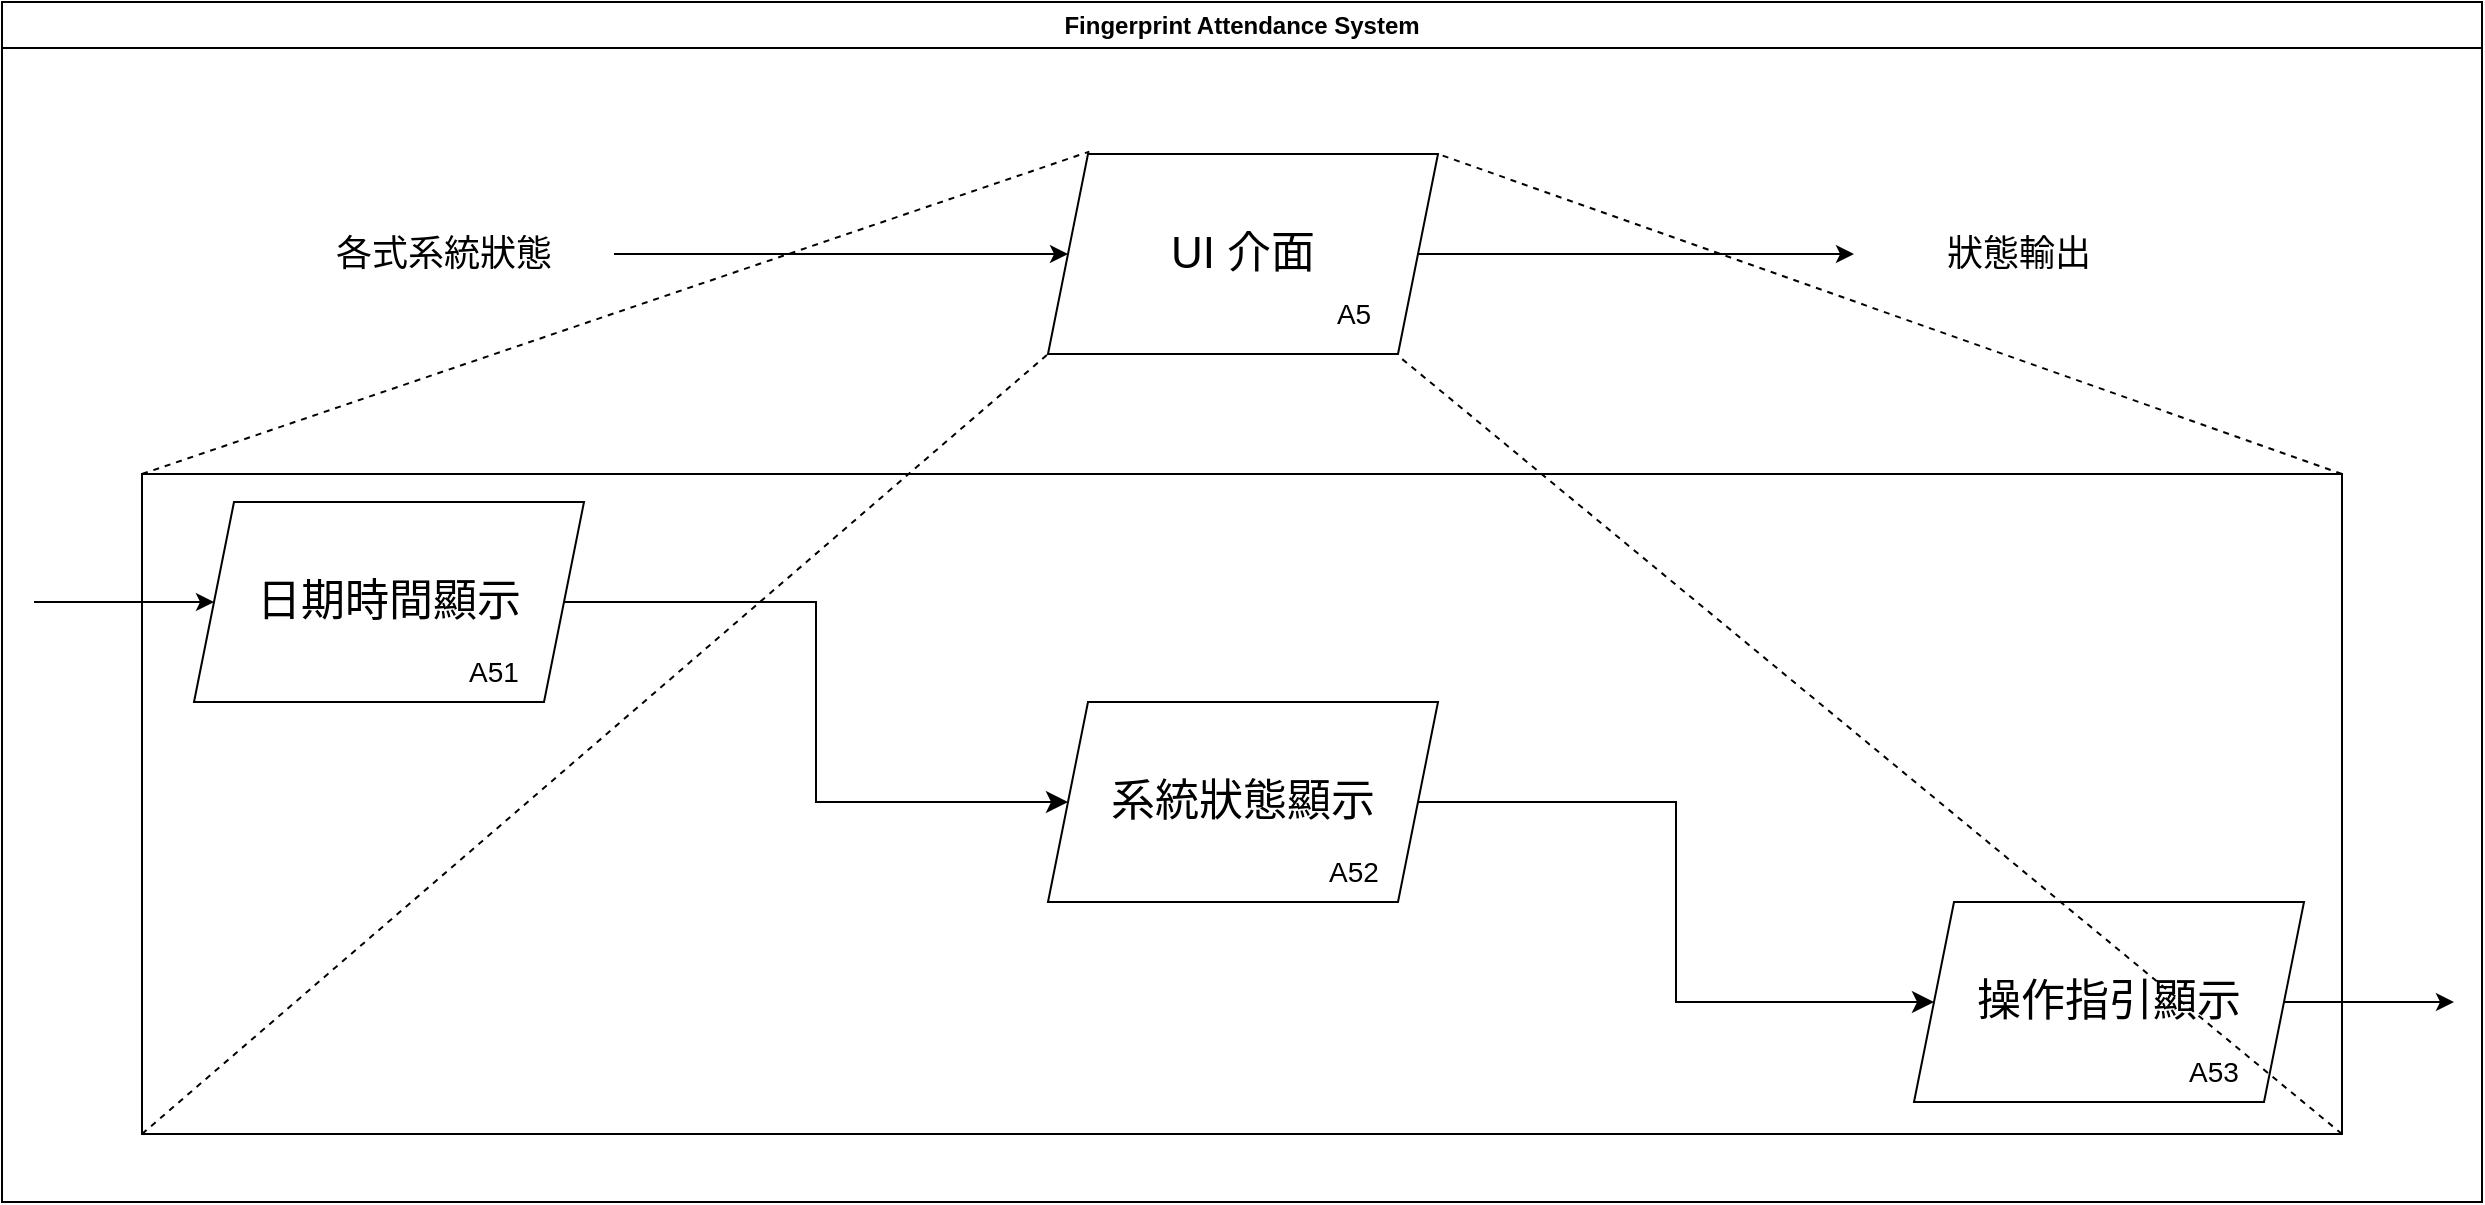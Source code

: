 <mxfile version="22.1.11" type="device">
  <diagram id="VUPCrrjHEeE_5dmQ4aHO" name="第 1 页">
    <mxGraphModel dx="2592" dy="852" grid="1" gridSize="10" guides="1" tooltips="1" connect="1" arrows="1" fold="1" page="1" pageScale="1" pageWidth="1169" pageHeight="827" math="0" shadow="0">
      <root>
        <mxCell id="0" />
        <mxCell id="1" parent="0" />
        <mxCell id="Bzr7LH3LYIl0aywDg5R7-12" value="" style="rounded=0;whiteSpace=wrap;html=1;" parent="1" vertex="1">
          <mxGeometry x="34" y="300" width="1100" height="330" as="geometry" />
        </mxCell>
        <mxCell id="Bzr7LH3LYIl0aywDg5R7-1" value="&lt;font style=&quot;font-size: 22px;&quot;&gt;UI 介面&lt;/font&gt;" style="shape=parallelogram;perimeter=parallelogramPerimeter;whiteSpace=wrap;html=1;fixedSize=1;" parent="1" vertex="1">
          <mxGeometry x="487" y="140" width="195" height="100" as="geometry" />
        </mxCell>
        <mxCell id="Bzr7LH3LYIl0aywDg5R7-2" value="&lt;font style=&quot;font-size: 22px;&quot;&gt;系統狀態顯示&lt;/font&gt;" style="shape=parallelogram;perimeter=parallelogramPerimeter;whiteSpace=wrap;html=1;fixedSize=1;" parent="1" vertex="1">
          <mxGeometry x="487" y="414" width="195" height="100" as="geometry" />
        </mxCell>
        <mxCell id="Bzr7LH3LYIl0aywDg5R7-4" value="&lt;span style=&quot;font-size: 22px;&quot;&gt;日期時間顯示&lt;/span&gt;" style="shape=parallelogram;perimeter=parallelogramPerimeter;whiteSpace=wrap;html=1;fixedSize=1;" parent="1" vertex="1">
          <mxGeometry x="60" y="314" width="195" height="100" as="geometry" />
        </mxCell>
        <mxCell id="Bzr7LH3LYIl0aywDg5R7-6" value="&lt;font style=&quot;font-size: 22px;&quot;&gt;操作指引顯示&lt;/font&gt;" style="shape=parallelogram;perimeter=parallelogramPerimeter;whiteSpace=wrap;html=1;fixedSize=1;" parent="1" vertex="1">
          <mxGeometry x="920" y="514" width="195" height="100" as="geometry" />
        </mxCell>
        <mxCell id="Bzr7LH3LYIl0aywDg5R7-13" value="" style="endArrow=none;dashed=1;html=1;rounded=0;entryX=0.106;entryY=-0.012;entryDx=0;entryDy=0;entryPerimeter=0;exitX=0;exitY=0;exitDx=0;exitDy=0;" parent="1" source="Bzr7LH3LYIl0aywDg5R7-12" target="Bzr7LH3LYIl0aywDg5R7-1" edge="1">
          <mxGeometry width="50" height="50" relative="1" as="geometry">
            <mxPoint x="510" y="410" as="sourcePoint" />
            <mxPoint x="560" y="360" as="targetPoint" />
          </mxGeometry>
        </mxCell>
        <mxCell id="Bzr7LH3LYIl0aywDg5R7-14" value="" style="endArrow=none;dashed=1;html=1;rounded=0;entryX=0;entryY=1;entryDx=0;entryDy=0;exitX=0;exitY=1;exitDx=0;exitDy=0;" parent="1" source="Bzr7LH3LYIl0aywDg5R7-12" target="Bzr7LH3LYIl0aywDg5R7-1" edge="1">
          <mxGeometry width="50" height="50" relative="1" as="geometry">
            <mxPoint x="510" y="410" as="sourcePoint" />
            <mxPoint x="560" y="360" as="targetPoint" />
          </mxGeometry>
        </mxCell>
        <mxCell id="Bzr7LH3LYIl0aywDg5R7-15" value="" style="endArrow=none;dashed=1;html=1;rounded=0;entryX=1;entryY=0;entryDx=0;entryDy=0;exitX=1;exitY=0;exitDx=0;exitDy=0;" parent="1" source="Bzr7LH3LYIl0aywDg5R7-12" target="Bzr7LH3LYIl0aywDg5R7-1" edge="1">
          <mxGeometry width="50" height="50" relative="1" as="geometry">
            <mxPoint x="510" y="410" as="sourcePoint" />
            <mxPoint x="560" y="360" as="targetPoint" />
          </mxGeometry>
        </mxCell>
        <mxCell id="Bzr7LH3LYIl0aywDg5R7-16" value="" style="endArrow=none;dashed=1;html=1;rounded=0;exitX=1;exitY=1;exitDx=0;exitDy=0;entryX=0.908;entryY=1.025;entryDx=0;entryDy=0;entryPerimeter=0;" parent="1" source="Bzr7LH3LYIl0aywDg5R7-12" target="Bzr7LH3LYIl0aywDg5R7-1" edge="1">
          <mxGeometry width="50" height="50" relative="1" as="geometry">
            <mxPoint x="510" y="410" as="sourcePoint" />
            <mxPoint x="660" y="180" as="targetPoint" />
          </mxGeometry>
        </mxCell>
        <mxCell id="Bzr7LH3LYIl0aywDg5R7-18" value="&lt;font style=&quot;font-size: 14px;&quot;&gt;A51&lt;br&gt;&lt;/font&gt;" style="text;strokeColor=none;align=center;fillColor=none;html=1;verticalAlign=middle;whiteSpace=wrap;rounded=0;" parent="1" vertex="1">
          <mxGeometry x="180" y="384" width="60" height="30" as="geometry" />
        </mxCell>
        <mxCell id="Bzr7LH3LYIl0aywDg5R7-20" value="&lt;font style=&quot;font-size: 14px;&quot;&gt;A52&lt;/font&gt;" style="text;strokeColor=none;align=center;fillColor=none;html=1;verticalAlign=middle;whiteSpace=wrap;rounded=0;" parent="1" vertex="1">
          <mxGeometry x="610" y="484" width="60" height="30" as="geometry" />
        </mxCell>
        <mxCell id="Bzr7LH3LYIl0aywDg5R7-22" value="&lt;font style=&quot;font-size: 14px;&quot;&gt;A53&lt;/font&gt;" style="text;strokeColor=none;align=center;fillColor=none;html=1;verticalAlign=middle;whiteSpace=wrap;rounded=0;" parent="1" vertex="1">
          <mxGeometry x="1040" y="584" width="60" height="30" as="geometry" />
        </mxCell>
        <mxCell id="Bzr7LH3LYIl0aywDg5R7-23" value="" style="endArrow=classic;html=1;rounded=0;entryX=0;entryY=0.5;entryDx=0;entryDy=0;" parent="1" target="Bzr7LH3LYIl0aywDg5R7-4" edge="1">
          <mxGeometry width="50" height="50" relative="1" as="geometry">
            <mxPoint x="-20" y="364" as="sourcePoint" />
            <mxPoint x="560" y="360" as="targetPoint" />
          </mxGeometry>
        </mxCell>
        <mxCell id="Bzr7LH3LYIl0aywDg5R7-35" value="" style="endArrow=classic;html=1;rounded=0;exitX=1;exitY=0.5;exitDx=0;exitDy=0;" parent="1" source="Bzr7LH3LYIl0aywDg5R7-6" edge="1">
          <mxGeometry width="50" height="50" relative="1" as="geometry">
            <mxPoint x="510" y="410" as="sourcePoint" />
            <mxPoint x="1190" y="564" as="targetPoint" />
          </mxGeometry>
        </mxCell>
        <mxCell id="Bzr7LH3LYIl0aywDg5R7-36" value="" style="endArrow=classic;html=1;rounded=0;entryX=0;entryY=0.5;entryDx=0;entryDy=0;" parent="1" target="Bzr7LH3LYIl0aywDg5R7-1" edge="1">
          <mxGeometry width="50" height="50" relative="1" as="geometry">
            <mxPoint x="270" y="190" as="sourcePoint" />
            <mxPoint x="560" y="360" as="targetPoint" />
          </mxGeometry>
        </mxCell>
        <mxCell id="Bzr7LH3LYIl0aywDg5R7-37" value="" style="endArrow=classic;html=1;rounded=0;exitX=1;exitY=0.5;exitDx=0;exitDy=0;" parent="1" source="Bzr7LH3LYIl0aywDg5R7-1" edge="1">
          <mxGeometry width="50" height="50" relative="1" as="geometry">
            <mxPoint x="510" y="410" as="sourcePoint" />
            <mxPoint x="890" y="190" as="targetPoint" />
          </mxGeometry>
        </mxCell>
        <mxCell id="Bzr7LH3LYIl0aywDg5R7-38" value="&lt;font style=&quot;font-size: 18px;&quot;&gt;各式系統狀態&lt;/font&gt;" style="text;strokeColor=none;align=center;fillColor=none;html=1;verticalAlign=middle;whiteSpace=wrap;rounded=0;" parent="1" vertex="1">
          <mxGeometry x="100" y="175" width="170" height="30" as="geometry" />
        </mxCell>
        <mxCell id="Bzr7LH3LYIl0aywDg5R7-39" value="&lt;font style=&quot;font-size: 18px;&quot;&gt;狀態輸出&lt;/font&gt;" style="text;strokeColor=none;align=center;fillColor=none;html=1;verticalAlign=middle;whiteSpace=wrap;rounded=0;" parent="1" vertex="1">
          <mxGeometry x="895" y="175" width="155" height="30" as="geometry" />
        </mxCell>
        <mxCell id="MBl-QrmTGhOZfTzYXRKG-2" value="Fingerprint Attendance System" style="swimlane;whiteSpace=wrap;html=1;" parent="1" vertex="1">
          <mxGeometry x="-36" y="64" width="1240" height="600" as="geometry" />
        </mxCell>
        <mxCell id="Bzr7LH3LYIl0aywDg5R7-17" value="&lt;font style=&quot;font-size: 14px;&quot;&gt;A5&lt;/font&gt;" style="text;strokeColor=none;align=center;fillColor=none;html=1;verticalAlign=middle;whiteSpace=wrap;rounded=0;" parent="MBl-QrmTGhOZfTzYXRKG-2" vertex="1">
          <mxGeometry x="646" y="141" width="60" height="30" as="geometry" />
        </mxCell>
        <mxCell id="KSUIl1nhhOXd8lQGMU8a-1" value="" style="edgeStyle=elbowEdgeStyle;elbow=horizontal;endArrow=classic;html=1;curved=0;rounded=0;endSize=8;startSize=8;exitX=1;exitY=0.5;exitDx=0;exitDy=0;entryX=0;entryY=0.5;entryDx=0;entryDy=0;" edge="1" parent="1" source="Bzr7LH3LYIl0aywDg5R7-4" target="Bzr7LH3LYIl0aywDg5R7-2">
          <mxGeometry width="50" height="50" relative="1" as="geometry">
            <mxPoint x="530" y="310" as="sourcePoint" />
            <mxPoint x="580" y="260" as="targetPoint" />
          </mxGeometry>
        </mxCell>
        <mxCell id="KSUIl1nhhOXd8lQGMU8a-3" value="" style="edgeStyle=elbowEdgeStyle;elbow=horizontal;endArrow=classic;html=1;curved=0;rounded=0;endSize=8;startSize=8;exitX=1;exitY=0.5;exitDx=0;exitDy=0;entryX=0;entryY=0.5;entryDx=0;entryDy=0;" edge="1" parent="1" source="Bzr7LH3LYIl0aywDg5R7-2" target="Bzr7LH3LYIl0aywDg5R7-6">
          <mxGeometry width="50" height="50" relative="1" as="geometry">
            <mxPoint x="530" y="310" as="sourcePoint" />
            <mxPoint x="580" y="260" as="targetPoint" />
          </mxGeometry>
        </mxCell>
      </root>
    </mxGraphModel>
  </diagram>
</mxfile>

